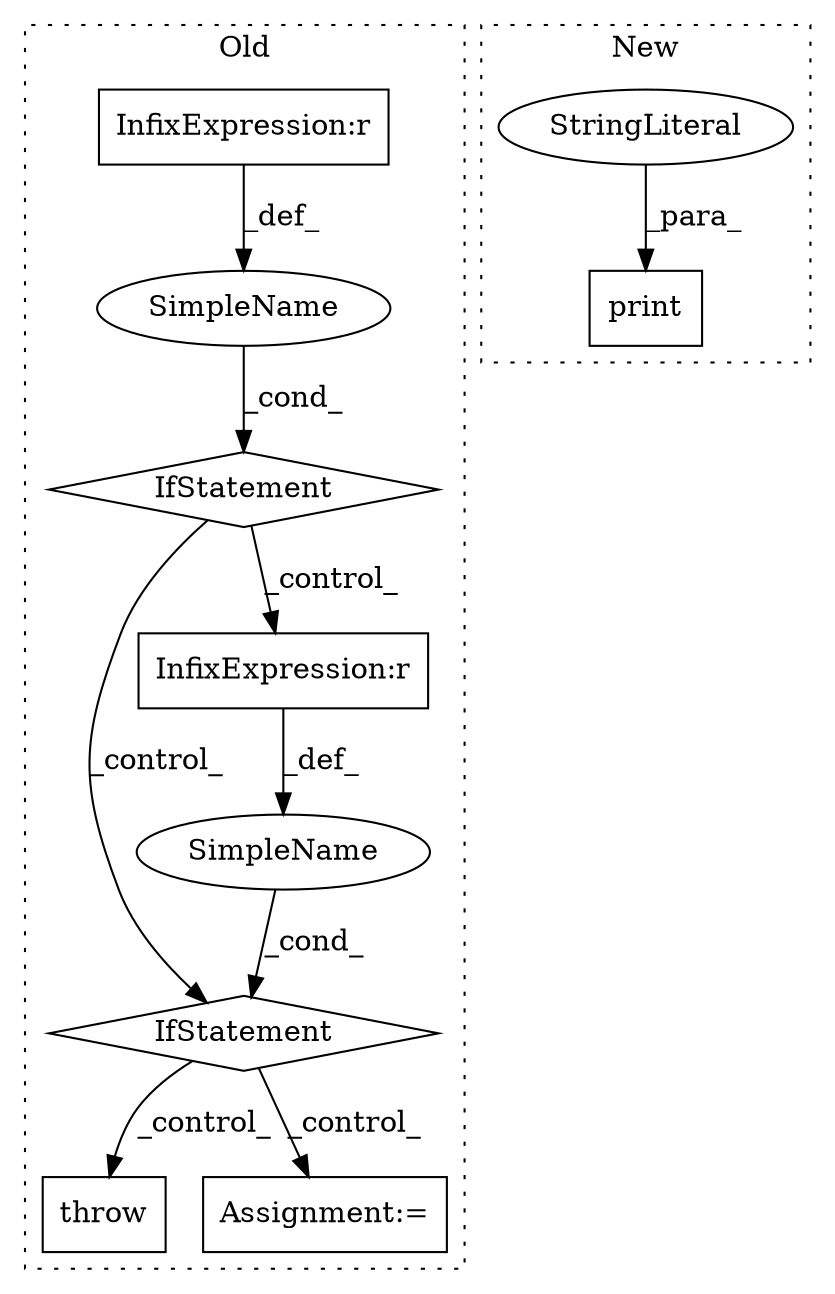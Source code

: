digraph G {
subgraph cluster0 {
1 [label="throw" a="53" s="6861" l="6" shape="box"];
4 [label="IfStatement" a="25" s="6713,6762" l="4,2" shape="diamond"];
5 [label="SimpleName" a="42" s="" l="" shape="ellipse"];
6 [label="Assignment:=" a="7" s="6825" l="1" shape="box"];
7 [label="InfixExpression:r" a="27" s="6750" l="4" shape="box"];
8 [label="SimpleName" a="42" s="" l="" shape="ellipse"];
9 [label="IfStatement" a="25" s="6570,6619" l="4,2" shape="diamond"];
10 [label="InfixExpression:r" a="27" s="6607" l="4" shape="box"];
label = "Old";
style="dotted";
}
subgraph cluster1 {
2 [label="print" a="32" s="7032,7165" l="6,1" shape="box"];
3 [label="StringLiteral" a="45" s="7038" l="127" shape="ellipse"];
label = "New";
style="dotted";
}
3 -> 2 [label="_para_"];
4 -> 6 [label="_control_"];
4 -> 1 [label="_control_"];
5 -> 4 [label="_cond_"];
7 -> 5 [label="_def_"];
8 -> 9 [label="_cond_"];
9 -> 4 [label="_control_"];
9 -> 7 [label="_control_"];
10 -> 8 [label="_def_"];
}